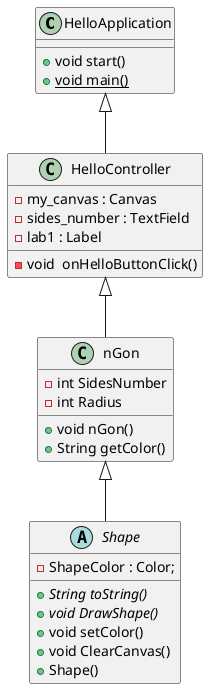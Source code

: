 @startuml
'https://plantuml.com/class-diagram

class HelloApplication{
    + void start()
    + {method} {static} void main()
}

class HelloController{
    {field} - my_canvas : Canvas
    - {field} sides_number : TextField
    - {field} lab1 : Label
    - {method} void  onHelloButtonClick()
}
abstract class Shape {
    {field} - ShapeColor : Color;
    {abstract} {method} + String toString()
    {abstract} {method} + void DrawShape()
    {method} + void setColor()
    {method} + void ClearCanvas()
    {method} + Shape()
}

class nGon {
    {field} - int SidesNumber
    {field} - int Radius
    + void nGon()
    + String getColor()

}
HelloApplication <|-- HelloController

nGon <|-- Shape
HelloController <|-- nGon
@enduml